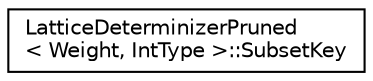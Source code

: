 digraph "Graphical Class Hierarchy"
{
  edge [fontname="Helvetica",fontsize="10",labelfontname="Helvetica",labelfontsize="10"];
  node [fontname="Helvetica",fontsize="10",shape=record];
  rankdir="LR";
  Node0 [label="LatticeDeterminizerPruned\l\< Weight, IntType \>::SubsetKey",height=0.2,width=0.4,color="black", fillcolor="white", style="filled",URL="$classfst_1_1LatticeDeterminizerPruned_1_1SubsetKey.html"];
}
